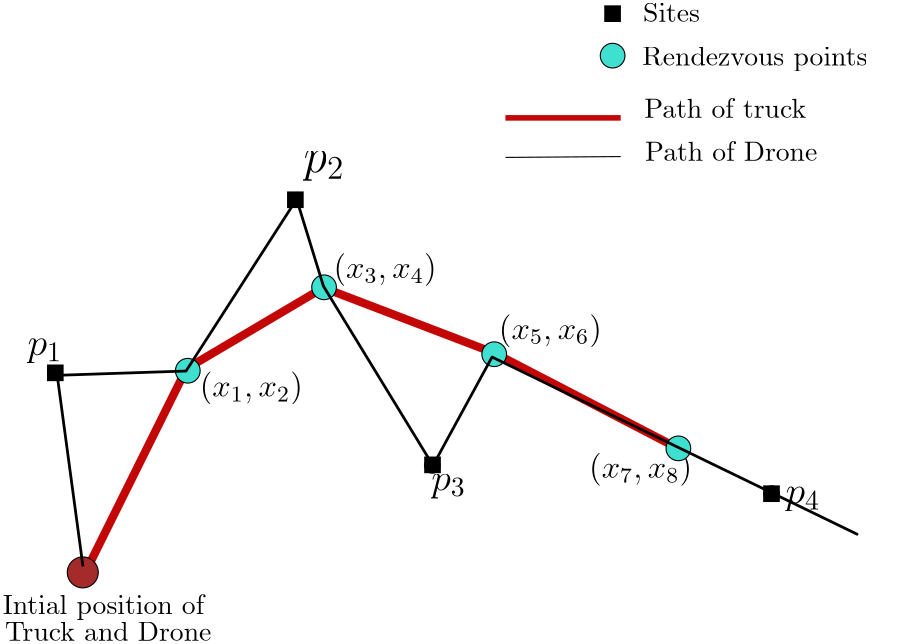 <?xml version="1.0"?>
<!DOCTYPE ipe SYSTEM "ipe.dtd">
<ipe version="70107" creator="Ipe 7.1.10">
<info created="D:20180720124453" modified="D:20180720131841"/>
<ipestyle name="basic">
<symbol name="arrow/arc(spx)">
<path stroke="sym-stroke" fill="sym-stroke" pen="sym-pen">
0 0 m
-1 0.333 l
-1 -0.333 l
h
</path>
</symbol>
<symbol name="arrow/farc(spx)">
<path stroke="sym-stroke" fill="white" pen="sym-pen">
0 0 m
-1 0.333 l
-1 -0.333 l
h
</path>
</symbol>
<symbol name="arrow/ptarc(spx)">
<path stroke="sym-stroke" fill="sym-stroke" pen="sym-pen">
0 0 m
-1 0.333 l
-0.8 0 l
-1 -0.333 l
h
</path>
</symbol>
<symbol name="arrow/fptarc(spx)">
<path stroke="sym-stroke" fill="white" pen="sym-pen">
0 0 m
-1 0.333 l
-0.8 0 l
-1 -0.333 l
h
</path>
</symbol>
<symbol name="mark/circle(sx)" transformations="translations">
<path fill="sym-stroke">
0.6 0 0 0.6 0 0 e
0.4 0 0 0.4 0 0 e
</path>
</symbol>
<symbol name="mark/disk(sx)" transformations="translations">
<path fill="sym-stroke">
0.6 0 0 0.6 0 0 e
</path>
</symbol>
<symbol name="mark/fdisk(sfx)" transformations="translations">
<group>
<path fill="sym-fill">
0.5 0 0 0.5 0 0 e
</path>
<path fill="sym-stroke" fillrule="eofill">
0.6 0 0 0.6 0 0 e
0.4 0 0 0.4 0 0 e
</path>
</group>
</symbol>
<symbol name="mark/box(sx)" transformations="translations">
<path fill="sym-stroke" fillrule="eofill">
-0.6 -0.6 m
0.6 -0.6 l
0.6 0.6 l
-0.6 0.6 l
h
-0.4 -0.4 m
0.4 -0.4 l
0.4 0.4 l
-0.4 0.4 l
h
</path>
</symbol>
<symbol name="mark/square(sx)" transformations="translations">
<path fill="sym-stroke">
-0.6 -0.6 m
0.6 -0.6 l
0.6 0.6 l
-0.6 0.6 l
h
</path>
</symbol>
<symbol name="mark/fsquare(sfx)" transformations="translations">
<group>
<path fill="sym-fill">
-0.5 -0.5 m
0.5 -0.5 l
0.5 0.5 l
-0.5 0.5 l
h
</path>
<path fill="sym-stroke" fillrule="eofill">
-0.6 -0.6 m
0.6 -0.6 l
0.6 0.6 l
-0.6 0.6 l
h
-0.4 -0.4 m
0.4 -0.4 l
0.4 0.4 l
-0.4 0.4 l
h
</path>
</group>
</symbol>
<symbol name="mark/cross(sx)" transformations="translations">
<group>
<path fill="sym-stroke">
-0.43 -0.57 m
0.57 0.43 l
0.43 0.57 l
-0.57 -0.43 l
h
</path>
<path fill="sym-stroke">
-0.43 0.57 m
0.57 -0.43 l
0.43 -0.57 l
-0.57 0.43 l
h
</path>
</group>
</symbol>
<symbol name="arrow/fnormal(spx)">
<path stroke="sym-stroke" fill="white" pen="sym-pen">
0 0 m
-1 0.333 l
-1 -0.333 l
h
</path>
</symbol>
<symbol name="arrow/pointed(spx)">
<path stroke="sym-stroke" fill="sym-stroke" pen="sym-pen">
0 0 m
-1 0.333 l
-0.8 0 l
-1 -0.333 l
h
</path>
</symbol>
<symbol name="arrow/fpointed(spx)">
<path stroke="sym-stroke" fill="white" pen="sym-pen">
0 0 m
-1 0.333 l
-0.8 0 l
-1 -0.333 l
h
</path>
</symbol>
<symbol name="arrow/linear(spx)">
<path stroke="sym-stroke" pen="sym-pen">
-1 0.333 m
0 0 l
-1 -0.333 l
</path>
</symbol>
<symbol name="arrow/fdouble(spx)">
<path stroke="sym-stroke" fill="white" pen="sym-pen">
0 0 m
-1 0.333 l
-1 -0.333 l
h
-1 0 m
-2 0.333 l
-2 -0.333 l
h
</path>
</symbol>
<symbol name="arrow/double(spx)">
<path stroke="sym-stroke" fill="sym-stroke" pen="sym-pen">
0 0 m
-1 0.333 l
-1 -0.333 l
h
-1 0 m
-2 0.333 l
-2 -0.333 l
h
</path>
</symbol>
<pen name="heavier" value="0.8"/>
<pen name="fat" value="1.2"/>
<pen name="ultrafat" value="2"/>
<symbolsize name="large" value="5"/>
<symbolsize name="small" value="2"/>
<symbolsize name="tiny" value="1.1"/>
<arrowsize name="large" value="10"/>
<arrowsize name="small" value="5"/>
<arrowsize name="tiny" value="3"/>
<color name="red" value="1 0 0"/>
<color name="green" value="0 1 0"/>
<color name="blue" value="0 0 1"/>
<color name="yellow" value="1 1 0"/>
<color name="orange" value="1 0.647 0"/>
<color name="gold" value="1 0.843 0"/>
<color name="purple" value="0.627 0.125 0.941"/>
<color name="gray" value="0.745"/>
<color name="brown" value="0.647 0.165 0.165"/>
<color name="navy" value="0 0 0.502"/>
<color name="pink" value="1 0.753 0.796"/>
<color name="seagreen" value="0.18 0.545 0.341"/>
<color name="turquoise" value="0.251 0.878 0.816"/>
<color name="violet" value="0.933 0.51 0.933"/>
<color name="darkblue" value="0 0 0.545"/>
<color name="darkcyan" value="0 0.545 0.545"/>
<color name="darkgray" value="0.663"/>
<color name="darkgreen" value="0 0.392 0"/>
<color name="darkmagenta" value="0.545 0 0.545"/>
<color name="darkorange" value="1 0.549 0"/>
<color name="darkred" value="0.545 0 0"/>
<color name="lightblue" value="0.678 0.847 0.902"/>
<color name="lightcyan" value="0.878 1 1"/>
<color name="lightgray" value="0.827"/>
<color name="lightgreen" value="0.565 0.933 0.565"/>
<color name="lightyellow" value="1 1 0.878"/>
<dashstyle name="dashed" value="[4] 0"/>
<dashstyle name="dotted" value="[1 3] 0"/>
<dashstyle name="dash dotted" value="[4 2 1 2] 0"/>
<dashstyle name="dash dot dotted" value="[4 2 1 2 1 2] 0"/>
<textsize name="large" value="\large"/>
<textsize name="small" value="\small"/>
<textsize name="tiny" value="\tiny"/>
<textsize name="Large" value="\Large"/>
<textsize name="LARGE" value="\LARGE"/>
<textsize name="huge" value="\huge"/>
<textsize name="Huge" value="\Huge"/>
<textsize name="footnote" value="\footnotesize"/>
<textstyle name="center" begin="\begin{center}" end="\end{center}"/>
<textstyle name="itemize" begin="\begin{itemize}" end="\end{itemize}"/>
<textstyle name="item" begin="\begin{itemize}\item{}" end="\end{itemize}"/>
<gridsize name="4 pts" value="4"/>
<gridsize name="8 pts (~3 mm)" value="8"/>
<gridsize name="16 pts (~6 mm)" value="16"/>
<gridsize name="32 pts (~12 mm)" value="32"/>
<gridsize name="10 pts (~3.5 mm)" value="10"/>
<gridsize name="20 pts (~7 mm)" value="20"/>
<gridsize name="14 pts (~5 mm)" value="14"/>
<gridsize name="28 pts (~10 mm)" value="28"/>
<gridsize name="56 pts (~20 mm)" value="56"/>
<anglesize name="90 deg" value="90"/>
<anglesize name="60 deg" value="60"/>
<anglesize name="45 deg" value="45"/>
<anglesize name="30 deg" value="30"/>
<anglesize name="22.5 deg" value="22.5"/>
<opacity name="10%" value="0.1"/>
<opacity name="30%" value="0.3"/>
<opacity name="50%" value="0.5"/>
<opacity name="75%" value="0.75"/>
<tiling name="falling" angle="-60" step="4" width="1"/>
<tiling name="rising" angle="30" step="4" width="1"/>
</ipestyle>
<page>
<layer name="alpha"/>
<view layers="alpha" active="alpha"/>
<use layer="alpha" name="mark/square(sx)" pos="225.14 632.327" size="large" stroke="black"/>
<use name="mark/square(sx)" pos="311.565 694.634" size="large" stroke="black"/>
<use matrix="1 0 0 1 -0.21209 -2.33299" name="mark/disk(sx)" pos="515.57 576.05" size="large" stroke="black"/>
<use name="mark/disk(sx)" pos="360.808 599.164" size="normal" stroke="black"/>
<path stroke="0.765 0.024 0.024" pen="3">
236.194 560.976 m
272.372 633.835 l
321.615 662.978 l
383.419 639.362 l
449.243 605.194 l
449.243 605.194 l
</path>
<use name="mark/disk(sx)" pos="272.416 633.559" size="normal" stroke="black"/>
<use name="mark/disk(sx)" pos="321.406 663.467" size="normal" stroke="black"/>
<use name="mark/disk(sx)" pos="382.847 639.243" size="normal" stroke="black"/>
<use name="mark/disk(sx)" pos="449.293 605.72" size="normal" stroke="black"/>
<use name="mark/disk(sx)" pos="360.842 599.014" size="large" stroke="black"/>
<use name="mark/disk(sx)" pos="235.048 560.888" size="large" stroke="black"/>
<path matrix="1 0 0 1 -39.5256 15.9311" stroke="black" fill="brown">
5.57241 0 0 5.57241 274.555 544.55 e
</path>
<path matrix="1 0 0 1 -8.0277 1.78393" fill="1">
492.538 594.953 m
492.538 550.067 l
538.999 550.067 l
538.999 594.953 l
h
</path>
<use name="mark/disk(sx)" pos="482.992 588.847" size="large" stroke="black"/>
<text matrix="1 0 0 1 -1.97148 1.51406" transformations="translations" pos="279.088 622.326" stroke="black" type="label" width="37.118" height="8.965" depth="2.99" valign="baseline" size="large">$(x_1, x_2)$</text>
<text matrix="1 0 0 1 -5.79778 -2.31911" transformations="translations" pos="331.077 668.809" stroke="black" type="label" width="37.118" height="8.965" depth="2.99" valign="baseline" size="large">$(x_3,x_4)$</text>
<text matrix="1 0 0 1 -6.95734 -1.54608" transformations="translations" pos="391.76 646.005" stroke="black" type="label" width="37.118" height="8.965" depth="2.99" valign="baseline" size="large">$(x_5,x_6)$</text>
<text matrix="1 0 0 1 -38.6519 -15.4608" transformations="translations" pos="455.923 610.058" stroke="black" type="label" width="37.118" height="8.965" depth="2.99" valign="baseline" size="large">$(x_7, x_8)$</text>
<text matrix="1 0 0 1 -23.5777 11.5956" transformations="translations" pos="229.809 533.914" stroke="black" type="label" width="75.882" height="6.926" depth="1.93" valign="baseline">Intial position of </text>
<text transformations="translations" pos="207.004 535.847" stroke="black" type="label" width="74.36" height="6.918" depth="0" valign="baseline">Truck and Drone</text>
<text transformations="translations" pos="215.121 638.661" stroke="black" type="label" width="12.53" height="6.176" depth="2.79" valign="baseline" size="Large">$p_1$</text>
<text transformations="translations" pos="314.457 704.755" stroke="black" type="label" width="14.811" height="7.41" depth="3.35" valign="baseline" size="LARGE">$p_2$</text>
<text transformations="translations" pos="360.452 589.959" stroke="black" type="label" width="12.53" height="6.176" depth="2.79" valign="baseline" size="Large">$p_3$</text>
<text transformations="translations" pos="488.004 585.321" stroke="black" type="label" width="12.53" height="6.176" depth="2.79" valign="baseline" size="Large">$p_4$</text>
<path matrix="1 0 0 1 -38.6519 -69.9599" stroke="black" fill="turquoise">
4.44917 0 0 4.44917 421.797 708.991 e
</path>
<path matrix="1 0 0 1 -99.8999 -45.8769" stroke="black" fill="turquoise">
4.44917 0 0 4.44917 421.797 708.991 e
</path>
<path matrix="1 0 0 1 -148.958 -75.9068" stroke="black" fill="turquoise">
4.44917 0 0 4.44917 421.797 708.991 e
</path>
<path matrix="1 0 0 1 27.651 -103.855" stroke="black" fill="turquoise">
4.44917 0 0 4.44917 421.797 708.991 e
</path>
<use matrix="1 0 0 1 4.89 -1.07" name="mark/square(sx)" pos="356.051 600.269" size="large" stroke="black"/>
<use matrix="1 0 0 1 126.918 -11.4524" name="mark/square(sx)" pos="356.051 600.269" size="large" stroke="black"/>
<group>
<path stroke="black" pen="1">
235.099 562.634 m
225.823 631.435 l
272.205 632.981 l
312.017 694.824 l
321.68 663.516 l
361.104 598.967 l
382.363 638.005 l
513.779 574.23 l
448.458 605.924 l
448.458 605.924 l
</path>
<group matrix="1 0 0 1 41.4606 218.564">
<path matrix="1 0 0 1 -37.4813 -181.041" stroke="black" fill="turquoise">
4.44917 0 0 4.44917 421.797 708.991 e
</path>
<text matrix="1 0 0 1 -2.12013 -2.423" transformations="translations" pos="397.144 526.789" stroke="black" type="label" width="81.057" height="6.926" depth="1.93" valign="baseline">Rendezvous points</text>
<use matrix="1 0 0 1 159.159 -89.2622" name="mark/square(sx)" pos="225.14 632.327" size="large" stroke="black"/>
<text matrix="1 0 0 1 0.716864 -4.65962" transformations="translations" pos="394.56 544.836" stroke="black" type="label" width="20.534" height="6.808" depth="0" valign="baseline">Sites</text>
</group>
<path stroke="0.765 0.024 0.024" pen="ultrafat">
387.189 724.115 m
428.683 724.115 l
428.683 724.115 l
</path>
<text matrix="1 0 0 1 -1.81725 0.60575" transformations="translations" pos="438.98 723.51" stroke="black" type="label" width="58.282" height="6.918" depth="0" valign="baseline">Path of truck</text>
<path stroke="black">
387.189 709.88 m
428.683 710.183 l
428.683 710.183 l
</path>
<text matrix="1 0 0 1 -3.33163 -1.51438" transformations="translations" pos="440.798 710.183" stroke="black" type="label" width="62.018" height="6.918" depth="0" valign="baseline">Path of Drone</text>
</group>
</page>
</ipe>
